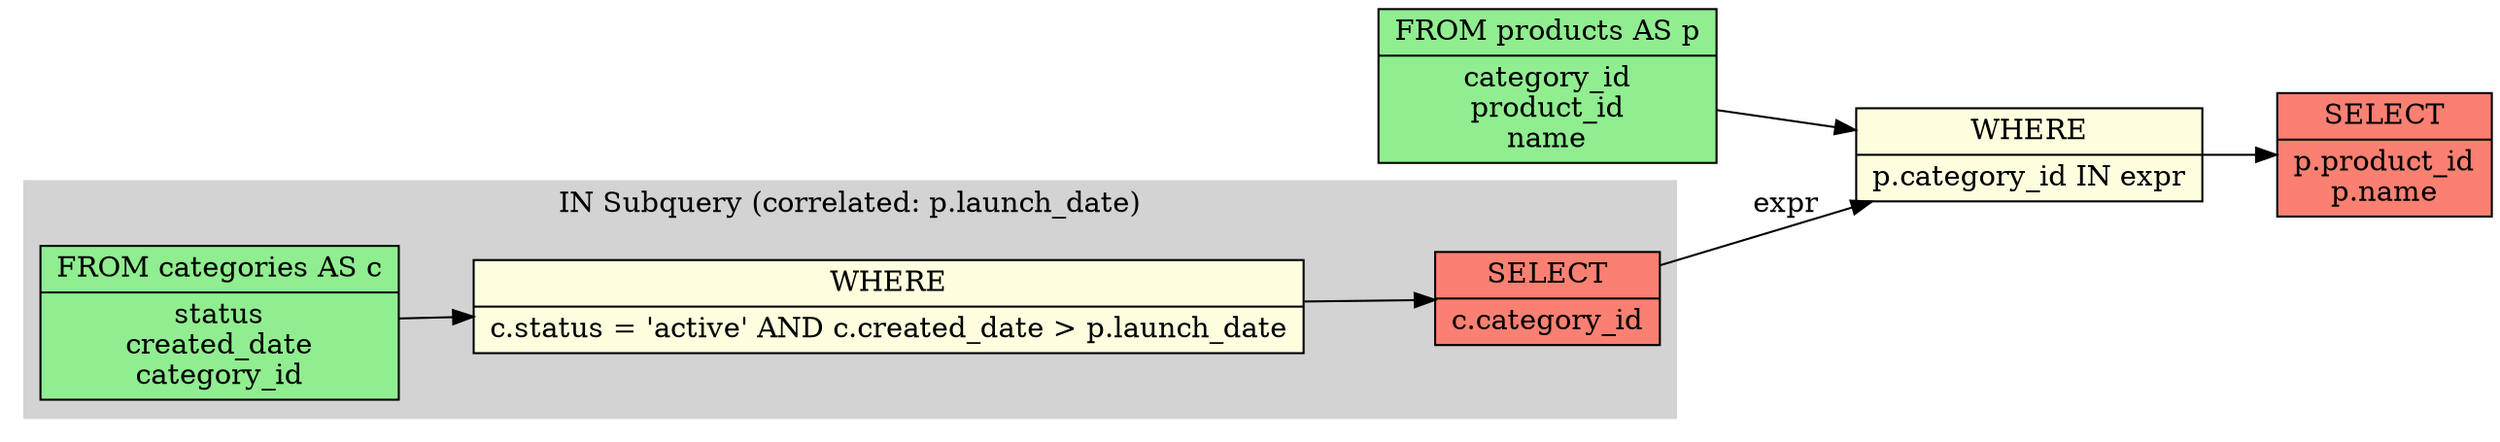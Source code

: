 digraph schema_flow {
  rankdir=LR;
  node [shape=record];

  // Source tables
  node_0 [label="FROM products AS p|category_id\nproduct_id\nname", style=filled, fillcolor=lightgreen];

  // Operations
  node_1 [label="WHERE|p.category_id IN expr", style=filled, fillcolor=lightyellow];
  node_3 [label="SELECT|p.product_id\np.name", style=filled, fillcolor=salmon];

  // Data flow edges

  // JOIN operations with table info
  node_0 -> node_1;
  node_1 -> node_3;

  subgraph cluster_node_2 {
    label="IN Subquery (correlated: p.launch_date)";
    style=filled;
    color=lightgrey;
    // Source tables
    subq_0_node_0 [label="FROM categories AS c|status\ncreated_date\ncategory_id", style=filled, fillcolor=lightgreen];
    // Operations
    subq_0_node_1 [label="WHERE|c.status = 'active' AND c.created_date \> p.launch_date", style=filled, fillcolor=lightyellow];
    subq_0_node_2 [label="SELECT|c.category_id", style=filled, fillcolor=salmon];
    // Data flow edges
    // JOIN operations with table info
    subq_0_node_0 -> subq_0_node_1;
    subq_0_node_1 -> subq_0_node_2;
  }
  subq_0_node_2 -> node_1 [label="expr"];
}